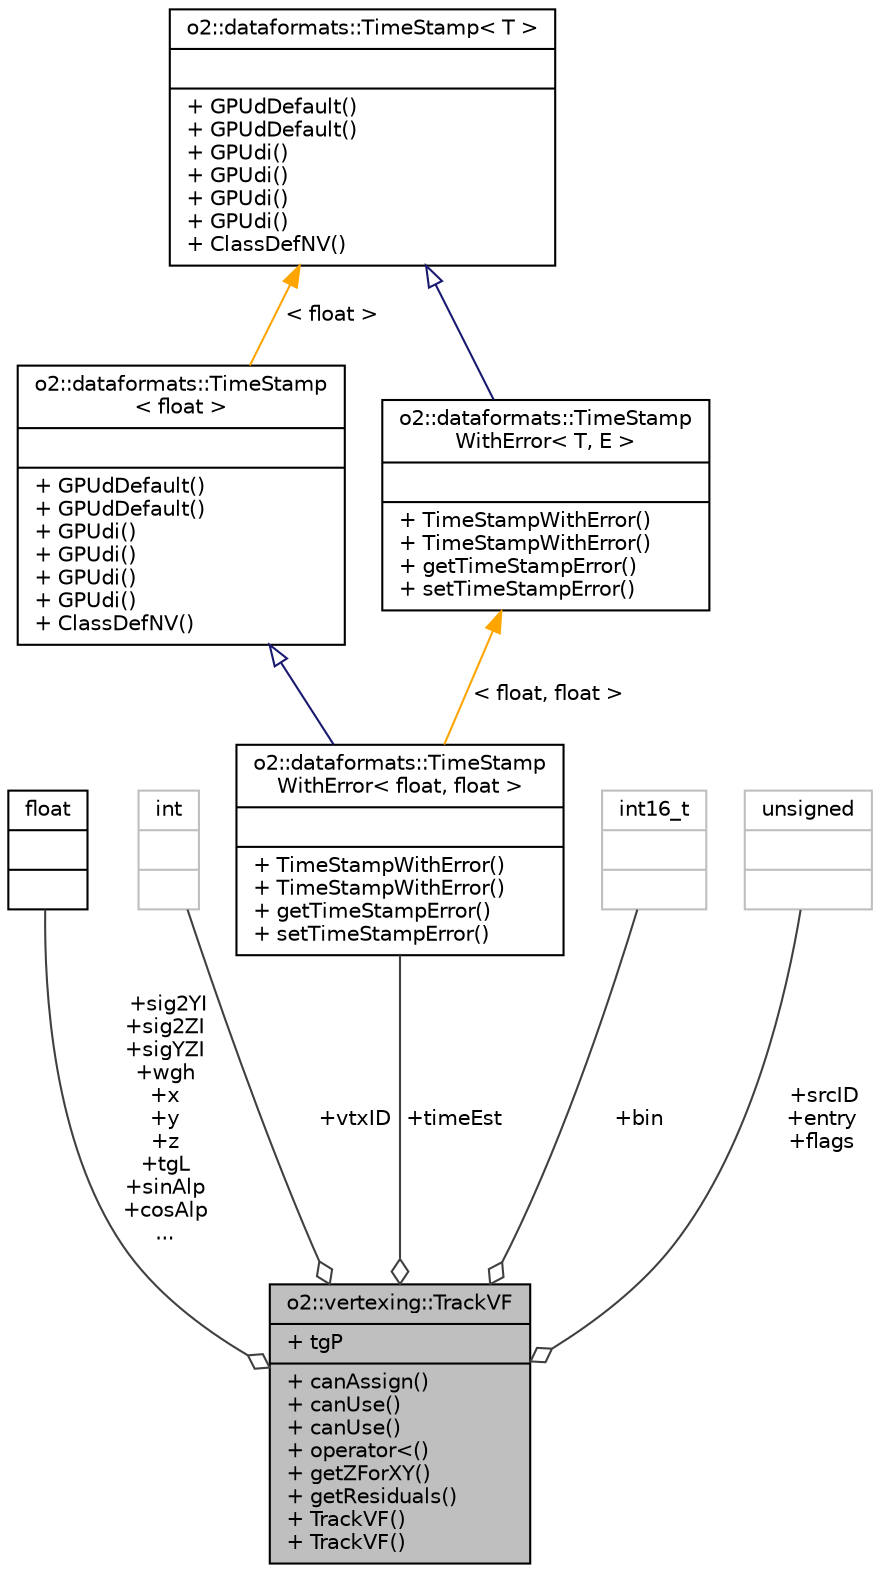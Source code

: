 digraph "o2::vertexing::TrackVF"
{
 // INTERACTIVE_SVG=YES
  bgcolor="transparent";
  edge [fontname="Helvetica",fontsize="10",labelfontname="Helvetica",labelfontsize="10"];
  node [fontname="Helvetica",fontsize="10",shape=record];
  Node1 [label="{o2::vertexing::TrackVF\n|+ tgP\l|+ canAssign()\l+ canUse()\l+ canUse()\l+ operator\<()\l+ getZForXY()\l+ getResiduals()\l+ TrackVF()\l+ TrackVF()\l}",height=0.2,width=0.4,color="black", fillcolor="grey75", style="filled", fontcolor="black"];
  Node2 -> Node1 [color="grey25",fontsize="10",style="solid",label=" +sig2YI\n+sig2ZI\n+sigYZI\n+wgh\n+x\n+y\n+z\n+tgL\n+sinAlp\n+cosAlp\n..." ,arrowhead="odiamond",fontname="Helvetica"];
  Node2 [label="{float\n||}",height=0.2,width=0.4,color="black",URL="$d4/dc3/classfloat.html"];
  Node3 -> Node1 [color="grey25",fontsize="10",style="solid",label=" +vtxID" ,arrowhead="odiamond",fontname="Helvetica"];
  Node3 [label="{int\n||}",height=0.2,width=0.4,color="grey75"];
  Node4 -> Node1 [color="grey25",fontsize="10",style="solid",label=" +timeEst" ,arrowhead="odiamond",fontname="Helvetica"];
  Node4 [label="{o2::dataformats::TimeStamp\lWithError\< float, float \>\n||+ TimeStampWithError()\l+ TimeStampWithError()\l+ getTimeStampError()\l+ setTimeStampError()\l}",height=0.2,width=0.4,color="black",URL="$d3/dbf/classo2_1_1dataformats_1_1TimeStampWithError.html"];
  Node5 -> Node4 [dir="back",color="midnightblue",fontsize="10",style="solid",arrowtail="onormal",fontname="Helvetica"];
  Node5 [label="{o2::dataformats::TimeStamp\l\< float \>\n||+ GPUdDefault()\l+ GPUdDefault()\l+ GPUdi()\l+ GPUdi()\l+ GPUdi()\l+ GPUdi()\l+ ClassDefNV()\l}",height=0.2,width=0.4,color="black",URL="$d0/d94/classo2_1_1dataformats_1_1TimeStamp.html"];
  Node6 -> Node5 [dir="back",color="orange",fontsize="10",style="solid",label=" \< float \>" ,fontname="Helvetica"];
  Node6 [label="{o2::dataformats::TimeStamp\< T \>\n||+ GPUdDefault()\l+ GPUdDefault()\l+ GPUdi()\l+ GPUdi()\l+ GPUdi()\l+ GPUdi()\l+ ClassDefNV()\l}",height=0.2,width=0.4,color="black",URL="$d0/d94/classo2_1_1dataformats_1_1TimeStamp.html"];
  Node7 -> Node4 [dir="back",color="orange",fontsize="10",style="solid",label=" \< float, float \>" ,fontname="Helvetica"];
  Node7 [label="{o2::dataformats::TimeStamp\lWithError\< T, E \>\n||+ TimeStampWithError()\l+ TimeStampWithError()\l+ getTimeStampError()\l+ setTimeStampError()\l}",height=0.2,width=0.4,color="black",URL="$d3/dbf/classo2_1_1dataformats_1_1TimeStampWithError.html"];
  Node6 -> Node7 [dir="back",color="midnightblue",fontsize="10",style="solid",arrowtail="onormal",fontname="Helvetica"];
  Node8 -> Node1 [color="grey25",fontsize="10",style="solid",label=" +bin" ,arrowhead="odiamond",fontname="Helvetica"];
  Node8 [label="{int16_t\n||}",height=0.2,width=0.4,color="grey75"];
  Node9 -> Node1 [color="grey25",fontsize="10",style="solid",label=" +srcID\n+entry\n+flags" ,arrowhead="odiamond",fontname="Helvetica"];
  Node9 [label="{unsigned\n||}",height=0.2,width=0.4,color="grey75"];
}
